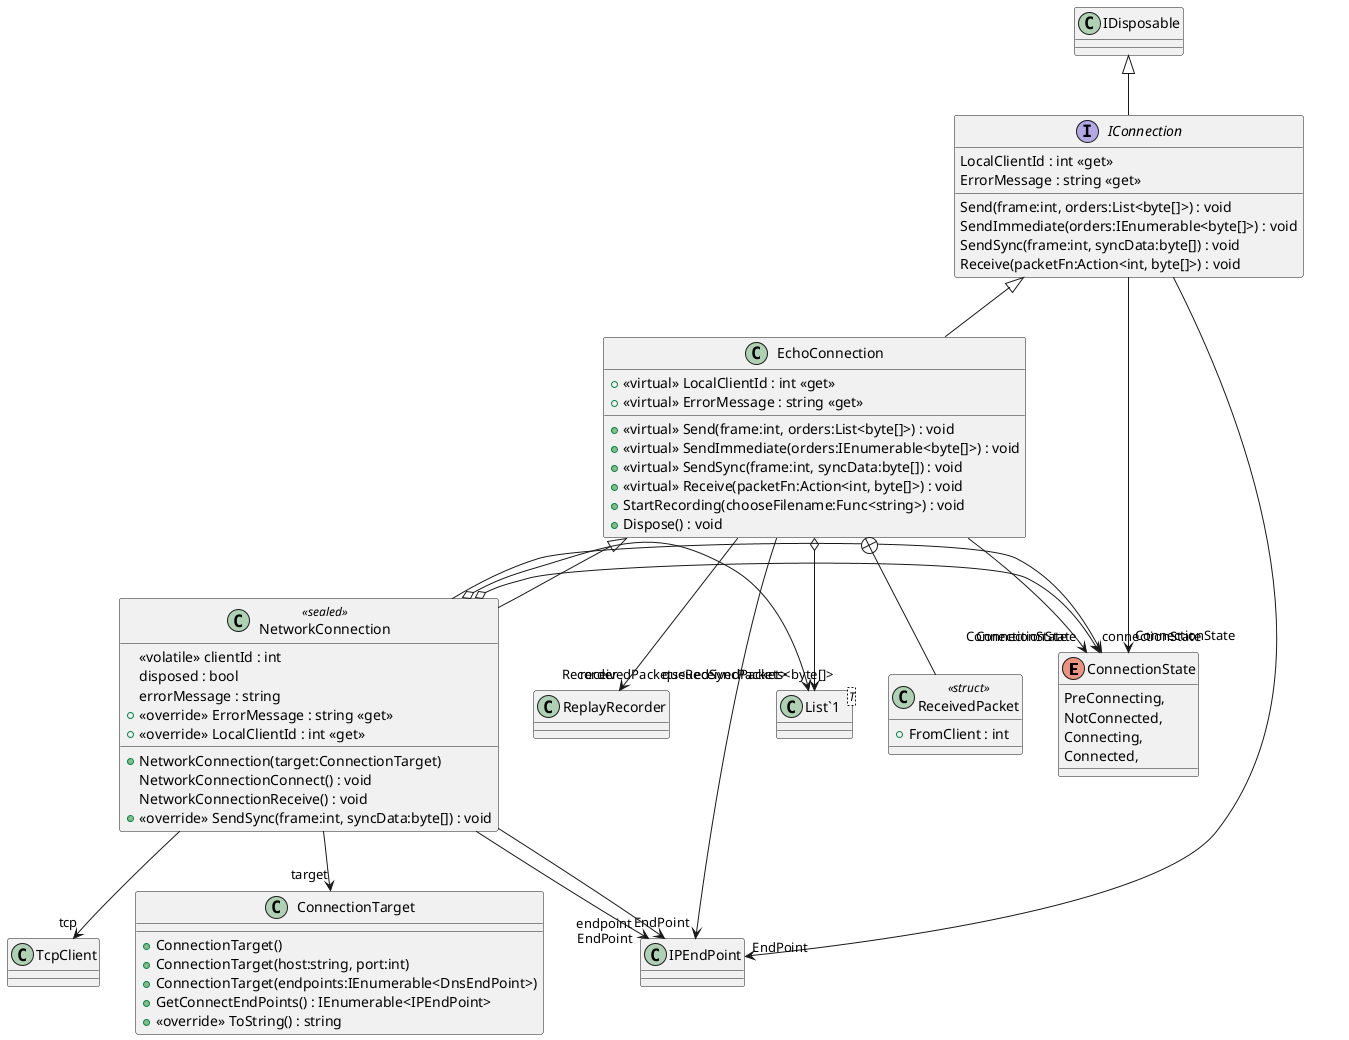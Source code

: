 @startuml
enum ConnectionState {
    PreConnecting,
    NotConnected,
    Connecting,
    Connected,
}
interface IConnection {
    LocalClientId : int <<get>>
    ErrorMessage : string <<get>>
    Send(frame:int, orders:List<byte[]>) : void
    SendImmediate(orders:IEnumerable<byte[]>) : void
    SendSync(frame:int, syncData:byte[]) : void
    Receive(packetFn:Action<int, byte[]>) : void
}
class ConnectionTarget {
    + ConnectionTarget()
    + ConnectionTarget(host:string, port:int)
    + ConnectionTarget(endpoints:IEnumerable<DnsEndPoint>)
    + GetConnectEndPoints() : IEnumerable<IPEndPoint>
    + <<override>> ToString() : string
}
class EchoConnection {
    + <<virtual>> LocalClientId : int <<get>>
    + <<virtual>> ErrorMessage : string <<get>>
    + <<virtual>> Send(frame:int, orders:List<byte[]>) : void
    + <<virtual>> SendImmediate(orders:IEnumerable<byte[]>) : void
    + <<virtual>> SendSync(frame:int, syncData:byte[]) : void
    + <<virtual>> Receive(packetFn:Action<int, byte[]>) : void
    + StartRecording(chooseFilename:Func<string>) : void
    + Dispose() : void
}
class NetworkConnection <<sealed>> {
    <<volatile>> clientId : int
    disposed : bool
    errorMessage : string
    + <<override>> ErrorMessage : string <<get>>
    + NetworkConnection(target:ConnectionTarget)
    NetworkConnectionConnect() : void
    NetworkConnectionReceive() : void
    + <<override>> LocalClientId : int <<get>>
    + <<override>> SendSync(frame:int, syncData:byte[]) : void
}
class ReceivedPacket <<struct>> {
    + FromClient : int
}
class "List`1"<T> {
}
IDisposable <|-- IConnection
IConnection --> "ConnectionState" ConnectionState
IConnection --> "EndPoint" IPEndPoint
IConnection <|-- EchoConnection
EchoConnection o-> "receivedPackets<ReceivedPacket>" "List`1"
EchoConnection --> "Recorder" ReplayRecorder
EchoConnection --> "ConnectionState" ConnectionState
EchoConnection --> "EndPoint" IPEndPoint
EchoConnection <|-- NetworkConnection
NetworkConnection --> "target" ConnectionTarget
NetworkConnection --> "tcp" TcpClient
NetworkConnection --> "endpoint" IPEndPoint
NetworkConnection o-> "queuedSyncPackets<byte[]>" "List`1"
NetworkConnection o-> "connectionState" ConnectionState
NetworkConnection --> "EndPoint" IPEndPoint
NetworkConnection --> "ConnectionState" ConnectionState
EchoConnection +-- ReceivedPacket
@enduml
